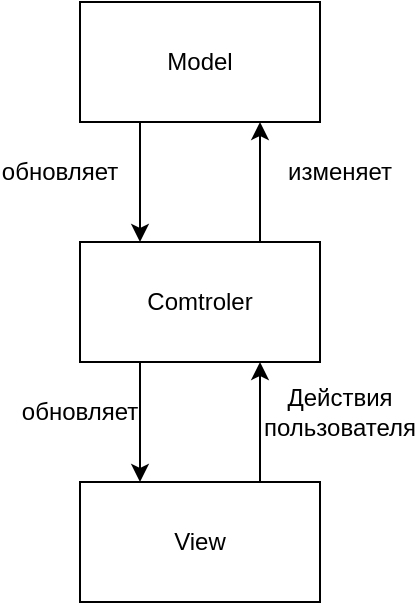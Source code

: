 <mxfile version="20.7.4" type="github" pages="3">
  <diagram id="2Rke1k45wQhvaxx7yA2d" name="MVC">
    <mxGraphModel dx="1194" dy="762" grid="1" gridSize="10" guides="1" tooltips="1" connect="1" arrows="1" fold="1" page="1" pageScale="1" pageWidth="827" pageHeight="1169" math="0" shadow="0">
      <root>
        <mxCell id="0" />
        <mxCell id="1" parent="0" />
        <mxCell id="Qu0pZYhEj85E5mqghfd8-6" style="edgeStyle=orthogonalEdgeStyle;rounded=0;orthogonalLoop=1;jettySize=auto;html=1;exitX=0.25;exitY=1;exitDx=0;exitDy=0;entryX=0.25;entryY=0;entryDx=0;entryDy=0;" edge="1" parent="1" source="Qu0pZYhEj85E5mqghfd8-1" target="Qu0pZYhEj85E5mqghfd8-2">
          <mxGeometry relative="1" as="geometry" />
        </mxCell>
        <mxCell id="Qu0pZYhEj85E5mqghfd8-1" value="Model" style="rounded=0;whiteSpace=wrap;html=1;" vertex="1" parent="1">
          <mxGeometry x="360" y="160" width="120" height="60" as="geometry" />
        </mxCell>
        <mxCell id="Qu0pZYhEj85E5mqghfd8-4" style="edgeStyle=orthogonalEdgeStyle;rounded=0;orthogonalLoop=1;jettySize=auto;html=1;exitX=0.25;exitY=1;exitDx=0;exitDy=0;entryX=0.25;entryY=0;entryDx=0;entryDy=0;" edge="1" parent="1" source="Qu0pZYhEj85E5mqghfd8-2" target="Qu0pZYhEj85E5mqghfd8-3">
          <mxGeometry relative="1" as="geometry" />
        </mxCell>
        <mxCell id="Qu0pZYhEj85E5mqghfd8-8" style="edgeStyle=orthogonalEdgeStyle;rounded=0;orthogonalLoop=1;jettySize=auto;html=1;exitX=0.75;exitY=0;exitDx=0;exitDy=0;entryX=0.75;entryY=1;entryDx=0;entryDy=0;" edge="1" parent="1" source="Qu0pZYhEj85E5mqghfd8-2" target="Qu0pZYhEj85E5mqghfd8-1">
          <mxGeometry relative="1" as="geometry" />
        </mxCell>
        <mxCell id="Qu0pZYhEj85E5mqghfd8-2" value="Comtroler" style="rounded=0;whiteSpace=wrap;html=1;" vertex="1" parent="1">
          <mxGeometry x="360" y="280" width="120" height="60" as="geometry" />
        </mxCell>
        <mxCell id="Qu0pZYhEj85E5mqghfd8-5" style="edgeStyle=orthogonalEdgeStyle;rounded=0;orthogonalLoop=1;jettySize=auto;html=1;exitX=0.75;exitY=0;exitDx=0;exitDy=0;entryX=0.75;entryY=1;entryDx=0;entryDy=0;" edge="1" parent="1" source="Qu0pZYhEj85E5mqghfd8-3" target="Qu0pZYhEj85E5mqghfd8-2">
          <mxGeometry relative="1" as="geometry" />
        </mxCell>
        <mxCell id="Qu0pZYhEj85E5mqghfd8-3" value="View" style="rounded=0;whiteSpace=wrap;html=1;" vertex="1" parent="1">
          <mxGeometry x="360" y="400" width="120" height="60" as="geometry" />
        </mxCell>
        <mxCell id="zoB6foLGiY7tBhW3qeXx-1" value="Действия пользователя" style="text;html=1;strokeColor=none;fillColor=none;align=center;verticalAlign=middle;whiteSpace=wrap;rounded=0;" vertex="1" parent="1">
          <mxGeometry x="460" y="350" width="60" height="30" as="geometry" />
        </mxCell>
        <mxCell id="zoB6foLGiY7tBhW3qeXx-2" value="изменяет" style="text;html=1;strokeColor=none;fillColor=none;align=center;verticalAlign=middle;whiteSpace=wrap;rounded=0;" vertex="1" parent="1">
          <mxGeometry x="460" y="230" width="60" height="30" as="geometry" />
        </mxCell>
        <mxCell id="zoB6foLGiY7tBhW3qeXx-3" value="обновляет" style="text;html=1;strokeColor=none;fillColor=none;align=center;verticalAlign=middle;whiteSpace=wrap;rounded=0;" vertex="1" parent="1">
          <mxGeometry x="320" y="230" width="60" height="30" as="geometry" />
        </mxCell>
        <mxCell id="zoB6foLGiY7tBhW3qeXx-4" value="обновляет" style="text;html=1;strokeColor=none;fillColor=none;align=center;verticalAlign=middle;whiteSpace=wrap;rounded=0;" vertex="1" parent="1">
          <mxGeometry x="330" y="350" width="60" height="30" as="geometry" />
        </mxCell>
      </root>
    </mxGraphModel>
  </diagram>
  <diagram id="qcuG0XRHLbZsRVduRrJ_" name="MVVM">
    <mxGraphModel dx="1194" dy="762" grid="1" gridSize="10" guides="1" tooltips="1" connect="1" arrows="1" fold="1" page="1" pageScale="1" pageWidth="827" pageHeight="1169" math="0" shadow="0">
      <root>
        <mxCell id="0" />
        <mxCell id="1" parent="0" />
        <mxCell id="7pdkgEcXryNt5qj-1WrX-21" style="edgeStyle=orthogonalEdgeStyle;rounded=0;orthogonalLoop=1;jettySize=auto;html=1;exitX=0.25;exitY=1;exitDx=0;exitDy=0;entryX=0.25;entryY=0;entryDx=0;entryDy=0;" edge="1" parent="1" source="7pdkgEcXryNt5qj-1WrX-2" target="7pdkgEcXryNt5qj-1WrX-12">
          <mxGeometry relative="1" as="geometry" />
        </mxCell>
        <mxCell id="7pdkgEcXryNt5qj-1WrX-2" value="Model" style="rounded=0;whiteSpace=wrap;html=1;" vertex="1" parent="1">
          <mxGeometry x="360" y="160" width="120" height="60" as="geometry" />
        </mxCell>
        <mxCell id="7pdkgEcXryNt5qj-1WrX-18" style="edgeStyle=orthogonalEdgeStyle;rounded=0;orthogonalLoop=1;jettySize=auto;html=1;exitX=0.75;exitY=0;exitDx=0;exitDy=0;entryX=0.75;entryY=1;entryDx=0;entryDy=0;entryPerimeter=0;" edge="1" parent="1" source="7pdkgEcXryNt5qj-1WrX-7" target="7pdkgEcXryNt5qj-1WrX-13">
          <mxGeometry relative="1" as="geometry" />
        </mxCell>
        <mxCell id="7pdkgEcXryNt5qj-1WrX-7" value="View" style="rounded=0;whiteSpace=wrap;html=1;" vertex="1" parent="1">
          <mxGeometry x="360" y="400" width="120" height="60" as="geometry" />
        </mxCell>
        <mxCell id="7pdkgEcXryNt5qj-1WrX-8" value="Берет Данные" style="text;html=1;strokeColor=none;fillColor=none;align=center;verticalAlign=middle;whiteSpace=wrap;rounded=0;" vertex="1" parent="1">
          <mxGeometry x="460" y="350" width="60" height="30" as="geometry" />
        </mxCell>
        <mxCell id="7pdkgEcXryNt5qj-1WrX-10" value="Уведомляет об изменнениях" style="text;html=1;strokeColor=none;fillColor=none;align=center;verticalAlign=middle;whiteSpace=wrap;rounded=0;" vertex="1" parent="1">
          <mxGeometry x="320" y="230" width="60" height="30" as="geometry" />
        </mxCell>
        <mxCell id="7pdkgEcXryNt5qj-1WrX-19" style="edgeStyle=orthogonalEdgeStyle;rounded=0;orthogonalLoop=1;jettySize=auto;html=1;exitX=0.75;exitY=0;exitDx=0;exitDy=0;entryX=0.75;entryY=1;entryDx=0;entryDy=0;" edge="1" parent="1" source="7pdkgEcXryNt5qj-1WrX-12" target="7pdkgEcXryNt5qj-1WrX-2">
          <mxGeometry relative="1" as="geometry" />
        </mxCell>
        <mxCell id="7pdkgEcXryNt5qj-1WrX-12" value="ViewModel" style="swimlane;fontStyle=0;childLayout=stackLayout;horizontal=1;startSize=30;horizontalStack=0;resizeParent=1;resizeParentMax=0;resizeLast=0;collapsible=1;marginBottom=0;whiteSpace=wrap;html=1;" vertex="1" parent="1">
          <mxGeometry x="360" y="280" width="120" height="60" as="geometry" />
        </mxCell>
        <mxCell id="7pdkgEcXryNt5qj-1WrX-13" value="LiveData" style="text;strokeColor=none;fillColor=none;align=left;verticalAlign=middle;spacingLeft=4;spacingRight=4;overflow=hidden;points=[[0,0.5],[1,0.5]];portConstraint=eastwest;rotatable=0;whiteSpace=wrap;html=1;" vertex="1" parent="7pdkgEcXryNt5qj-1WrX-12">
          <mxGeometry y="30" width="120" height="30" as="geometry" />
        </mxCell>
        <mxCell id="7pdkgEcXryNt5qj-1WrX-22" value="" style="endArrow=classic;html=1;rounded=0;exitX=0.25;exitY=1;exitDx=0;exitDy=0;exitPerimeter=0;entryX=0.25;entryY=0;entryDx=0;entryDy=0;" edge="1" parent="1" source="7pdkgEcXryNt5qj-1WrX-13" target="7pdkgEcXryNt5qj-1WrX-7">
          <mxGeometry width="50" height="50" relative="1" as="geometry">
            <mxPoint x="390" y="420" as="sourcePoint" />
            <mxPoint x="440" y="370" as="targetPoint" />
          </mxGeometry>
        </mxCell>
        <mxCell id="7pdkgEcXryNt5qj-1WrX-23" value="Берет Данные" style="text;html=1;strokeColor=none;fillColor=none;align=center;verticalAlign=middle;whiteSpace=wrap;rounded=0;" vertex="1" parent="1">
          <mxGeometry x="450" y="240" width="60" height="30" as="geometry" />
        </mxCell>
        <mxCell id="7pdkgEcXryNt5qj-1WrX-24" value="Уведомляет об изменнениях" style="text;html=1;strokeColor=none;fillColor=none;align=center;verticalAlign=middle;whiteSpace=wrap;rounded=0;" vertex="1" parent="1">
          <mxGeometry x="320" y="350" width="60" height="30" as="geometry" />
        </mxCell>
      </root>
    </mxGraphModel>
  </diagram>
  <diagram id="Z2WBNw5ceaSMXg4GTc2m" name="MVP">
    <mxGraphModel dx="1194" dy="762" grid="1" gridSize="10" guides="1" tooltips="1" connect="1" arrows="1" fold="1" page="1" pageScale="1" pageWidth="827" pageHeight="1169" math="0" shadow="0">
      <root>
        <mxCell id="0" />
        <mxCell id="1" parent="0" />
        <mxCell id="XX4CSrx8Bk07zf7zsYLh-1" style="edgeStyle=orthogonalEdgeStyle;rounded=0;orthogonalLoop=1;jettySize=auto;html=1;exitX=0.25;exitY=1;exitDx=0;exitDy=0;entryX=0.25;entryY=0;entryDx=0;entryDy=0;" edge="1" parent="1" source="XX4CSrx8Bk07zf7zsYLh-2" target="XX4CSrx8Bk07zf7zsYLh-5">
          <mxGeometry relative="1" as="geometry" />
        </mxCell>
        <mxCell id="XX4CSrx8Bk07zf7zsYLh-2" value="Model" style="rounded=0;whiteSpace=wrap;html=1;" vertex="1" parent="1">
          <mxGeometry x="360" y="160" width="120" height="60" as="geometry" />
        </mxCell>
        <mxCell id="XX4CSrx8Bk07zf7zsYLh-3" style="edgeStyle=orthogonalEdgeStyle;rounded=0;orthogonalLoop=1;jettySize=auto;html=1;exitX=0.25;exitY=1;exitDx=0;exitDy=0;entryX=0.25;entryY=0;entryDx=0;entryDy=0;" edge="1" parent="1" source="XX4CSrx8Bk07zf7zsYLh-5" target="XX4CSrx8Bk07zf7zsYLh-7">
          <mxGeometry relative="1" as="geometry" />
        </mxCell>
        <mxCell id="XX4CSrx8Bk07zf7zsYLh-4" style="edgeStyle=orthogonalEdgeStyle;rounded=0;orthogonalLoop=1;jettySize=auto;html=1;exitX=0.75;exitY=0;exitDx=0;exitDy=0;entryX=0.75;entryY=1;entryDx=0;entryDy=0;" edge="1" parent="1" source="XX4CSrx8Bk07zf7zsYLh-5" target="XX4CSrx8Bk07zf7zsYLh-2">
          <mxGeometry relative="1" as="geometry" />
        </mxCell>
        <mxCell id="XX4CSrx8Bk07zf7zsYLh-5" value="Presenter" style="rounded=0;whiteSpace=wrap;html=1;" vertex="1" parent="1">
          <mxGeometry x="360" y="280" width="120" height="60" as="geometry" />
        </mxCell>
        <mxCell id="XX4CSrx8Bk07zf7zsYLh-9" style="edgeStyle=orthogonalEdgeStyle;rounded=0;orthogonalLoop=1;jettySize=auto;html=1;exitX=1;exitY=0.5;exitDx=0;exitDy=0;" edge="1" parent="1" source="XX4CSrx8Bk07zf7zsYLh-7">
          <mxGeometry relative="1" as="geometry">
            <mxPoint x="610" y="390" as="targetPoint" />
          </mxGeometry>
        </mxCell>
        <mxCell id="XX4CSrx8Bk07zf7zsYLh-7" value="View" style="rounded=0;whiteSpace=wrap;html=1;" vertex="1" parent="1">
          <mxGeometry x="360" y="400" width="120" height="60" as="geometry" />
        </mxCell>
        <mxCell id="XX4CSrx8Bk07zf7zsYLh-12" style="edgeStyle=orthogonalEdgeStyle;rounded=0;orthogonalLoop=1;jettySize=auto;html=1;exitX=0;exitY=0.333;exitDx=0;exitDy=0;exitPerimeter=0;entryX=1;entryY=0.5;entryDx=0;entryDy=0;" edge="1" parent="1" source="XX4CSrx8Bk07zf7zsYLh-8" target="XX4CSrx8Bk07zf7zsYLh-5">
          <mxGeometry relative="1" as="geometry">
            <Array as="points">
              <mxPoint x="590" y="310" />
            </Array>
          </mxGeometry>
        </mxCell>
        <mxCell id="XX4CSrx8Bk07zf7zsYLh-8" value="User" style="shape=umlActor;verticalLabelPosition=bottom;verticalAlign=top;html=1;outlineConnect=0;" vertex="1" parent="1">
          <mxGeometry x="590" y="300" width="30" height="60" as="geometry" />
        </mxCell>
        <mxCell id="XX4CSrx8Bk07zf7zsYLh-13" value="Видит&lt;span style=&quot;color: rgba(0, 0, 0, 0); font-family: monospace; font-size: 0px; text-align: start;&quot;&gt;%3CmxGraphModel%3E%3Croot%3E%3CmxCell%20id%3D%220%22%2F%3E%3CmxCell%20id%3D%221%22%20parent%3D%220%22%2F%3E%3CmxCell%20id%3D%222%22%20style%3D%22edgeStyle%3DorthogonalEdgeStyle%3Brounded%3D0%3BorthogonalLoop%3D1%3BjettySize%3Dauto%3Bhtml%3D1%3BexitX%3D0.25%3BexitY%3D1%3BexitDx%3D0%3BexitDy%3D0%3BentryX%3D0.25%3BentryY%3D0%3BentryDx%3D0%3BentryDy%3D0%3B%22%20edge%3D%221%22%20source%3D%223%22%20target%3D%226%22%20parent%3D%221%22%3E%3CmxGeometry%20relative%3D%221%22%20as%3D%22geometry%22%2F%3E%3C%2FmxCell%3E%3CmxCell%20id%3D%223%22%20value%3D%22Model%22%20style%3D%22rounded%3D0%3BwhiteSpace%3Dwrap%3Bhtml%3D1%3B%22%20vertex%3D%221%22%20parent%3D%221%22%3E%3CmxGeometry%20x%3D%22360%22%20y%3D%22160%22%20width%3D%22120%22%20height%3D%2260%22%20as%3D%22geometry%22%2F%3E%3C%2FmxCell%3E%3CmxCell%20id%3D%224%22%20style%3D%22edgeStyle%3DorthogonalEdgeStyle%3Brounded%3D0%3BorthogonalLoop%3D1%3BjettySize%3Dauto%3Bhtml%3D1%3BexitX%3D0.25%3BexitY%3D1%3BexitDx%3D0%3BexitDy%3D0%3BentryX%3D0.25%3BentryY%3D0%3BentryDx%3D0%3BentryDy%3D0%3B%22%20edge%3D%221%22%20source%3D%226%22%20target%3D%228%22%20parent%3D%221%22%3E%3CmxGeometry%20relative%3D%221%22%20as%3D%22geometry%22%2F%3E%3C%2FmxCell%3E%3CmxCell%20id%3D%225%22%20style%3D%22edgeStyle%3DorthogonalEdgeStyle%3Brounded%3D0%3BorthogonalLoop%3D1%3BjettySize%3Dauto%3Bhtml%3D1%3BexitX%3D0.75%3BexitY%3D0%3BexitDx%3D0%3BexitDy%3D0%3BentryX%3D0.75%3BentryY%3D1%3BentryDx%3D0%3BentryDy%3D0%3B%22%20edge%3D%221%22%20source%3D%226%22%20target%3D%223%22%20parent%3D%221%22%3E%3CmxGeometry%20relative%3D%221%22%20as%3D%22geometry%22%2F%3E%3C%2FmxCell%3E%3CmxCell%20id%3D%226%22%20value%3D%22Comtroler%22%20style%3D%22rounded%3D0%3BwhiteSpace%3Dwrap%3Bhtml%3D1%3B%22%20vertex%3D%221%22%20parent%3D%221%22%3E%3CmxGeometry%20x%3D%22360%22%20y%3D%22280%22%20width%3D%22120%22%20height%3D%2260%22%20as%3D%22geometry%22%2F%3E%3C%2FmxCell%3E%3CmxCell%20id%3D%227%22%20style%3D%22edgeStyle%3DorthogonalEdgeStyle%3Brounded%3D0%3BorthogonalLoop%3D1%3BjettySize%3Dauto%3Bhtml%3D1%3BexitX%3D0.75%3BexitY%3D0%3BexitDx%3D0%3BexitDy%3D0%3BentryX%3D0.75%3BentryY%3D1%3BentryDx%3D0%3BentryDy%3D0%3B%22%20edge%3D%221%22%20source%3D%228%22%20target%3D%226%22%20parent%3D%221%22%3E%3CmxGeometry%20relative%3D%221%22%20as%3D%22geometry%22%2F%3E%3C%2FmxCell%3E%3CmxCell%20id%3D%228%22%20value%3D%22View%22%20style%3D%22rounded%3D0%3BwhiteSpace%3Dwrap%3Bhtml%3D1%3B%22%20vertex%3D%221%22%20parent%3D%221%22%3E%3CmxGeometry%20x%3D%22360%22%20y%3D%22400%22%20width%3D%22120%22%20height%3D%2260%22%20as%3D%22geometry%22%2F%3E%3C%2FmxCell%3E%3C%2Froot%3E%3C%2FmxGraphModel%3E&lt;/span&gt;" style="text;html=1;strokeColor=none;fillColor=none;align=center;verticalAlign=middle;whiteSpace=wrap;rounded=0;" vertex="1" parent="1">
          <mxGeometry x="520" y="400" width="60" height="30" as="geometry" />
        </mxCell>
        <mxCell id="XX4CSrx8Bk07zf7zsYLh-14" value="Использует" style="text;html=1;strokeColor=none;fillColor=none;align=center;verticalAlign=middle;whiteSpace=wrap;rounded=0;" vertex="1" parent="1">
          <mxGeometry x="520" y="280" width="60" height="30" as="geometry" />
        </mxCell>
        <mxCell id="XX4CSrx8Bk07zf7zsYLh-16" value="изменяет" style="text;html=1;strokeColor=none;fillColor=none;align=center;verticalAlign=middle;whiteSpace=wrap;rounded=0;" vertex="1" parent="1">
          <mxGeometry x="450" y="240" width="60" height="20" as="geometry" />
        </mxCell>
        <mxCell id="XX4CSrx8Bk07zf7zsYLh-17" value="Данные" style="text;html=1;strokeColor=none;fillColor=none;align=center;verticalAlign=middle;whiteSpace=wrap;rounded=0;" vertex="1" parent="1">
          <mxGeometry x="330" y="240" width="60" height="20" as="geometry" />
        </mxCell>
        <mxCell id="XX4CSrx8Bk07zf7zsYLh-18" value="Данные" style="text;html=1;strokeColor=none;fillColor=none;align=center;verticalAlign=middle;whiteSpace=wrap;rounded=0;" vertex="1" parent="1">
          <mxGeometry x="330" y="360" width="60" height="20" as="geometry" />
        </mxCell>
      </root>
    </mxGraphModel>
  </diagram>
</mxfile>

